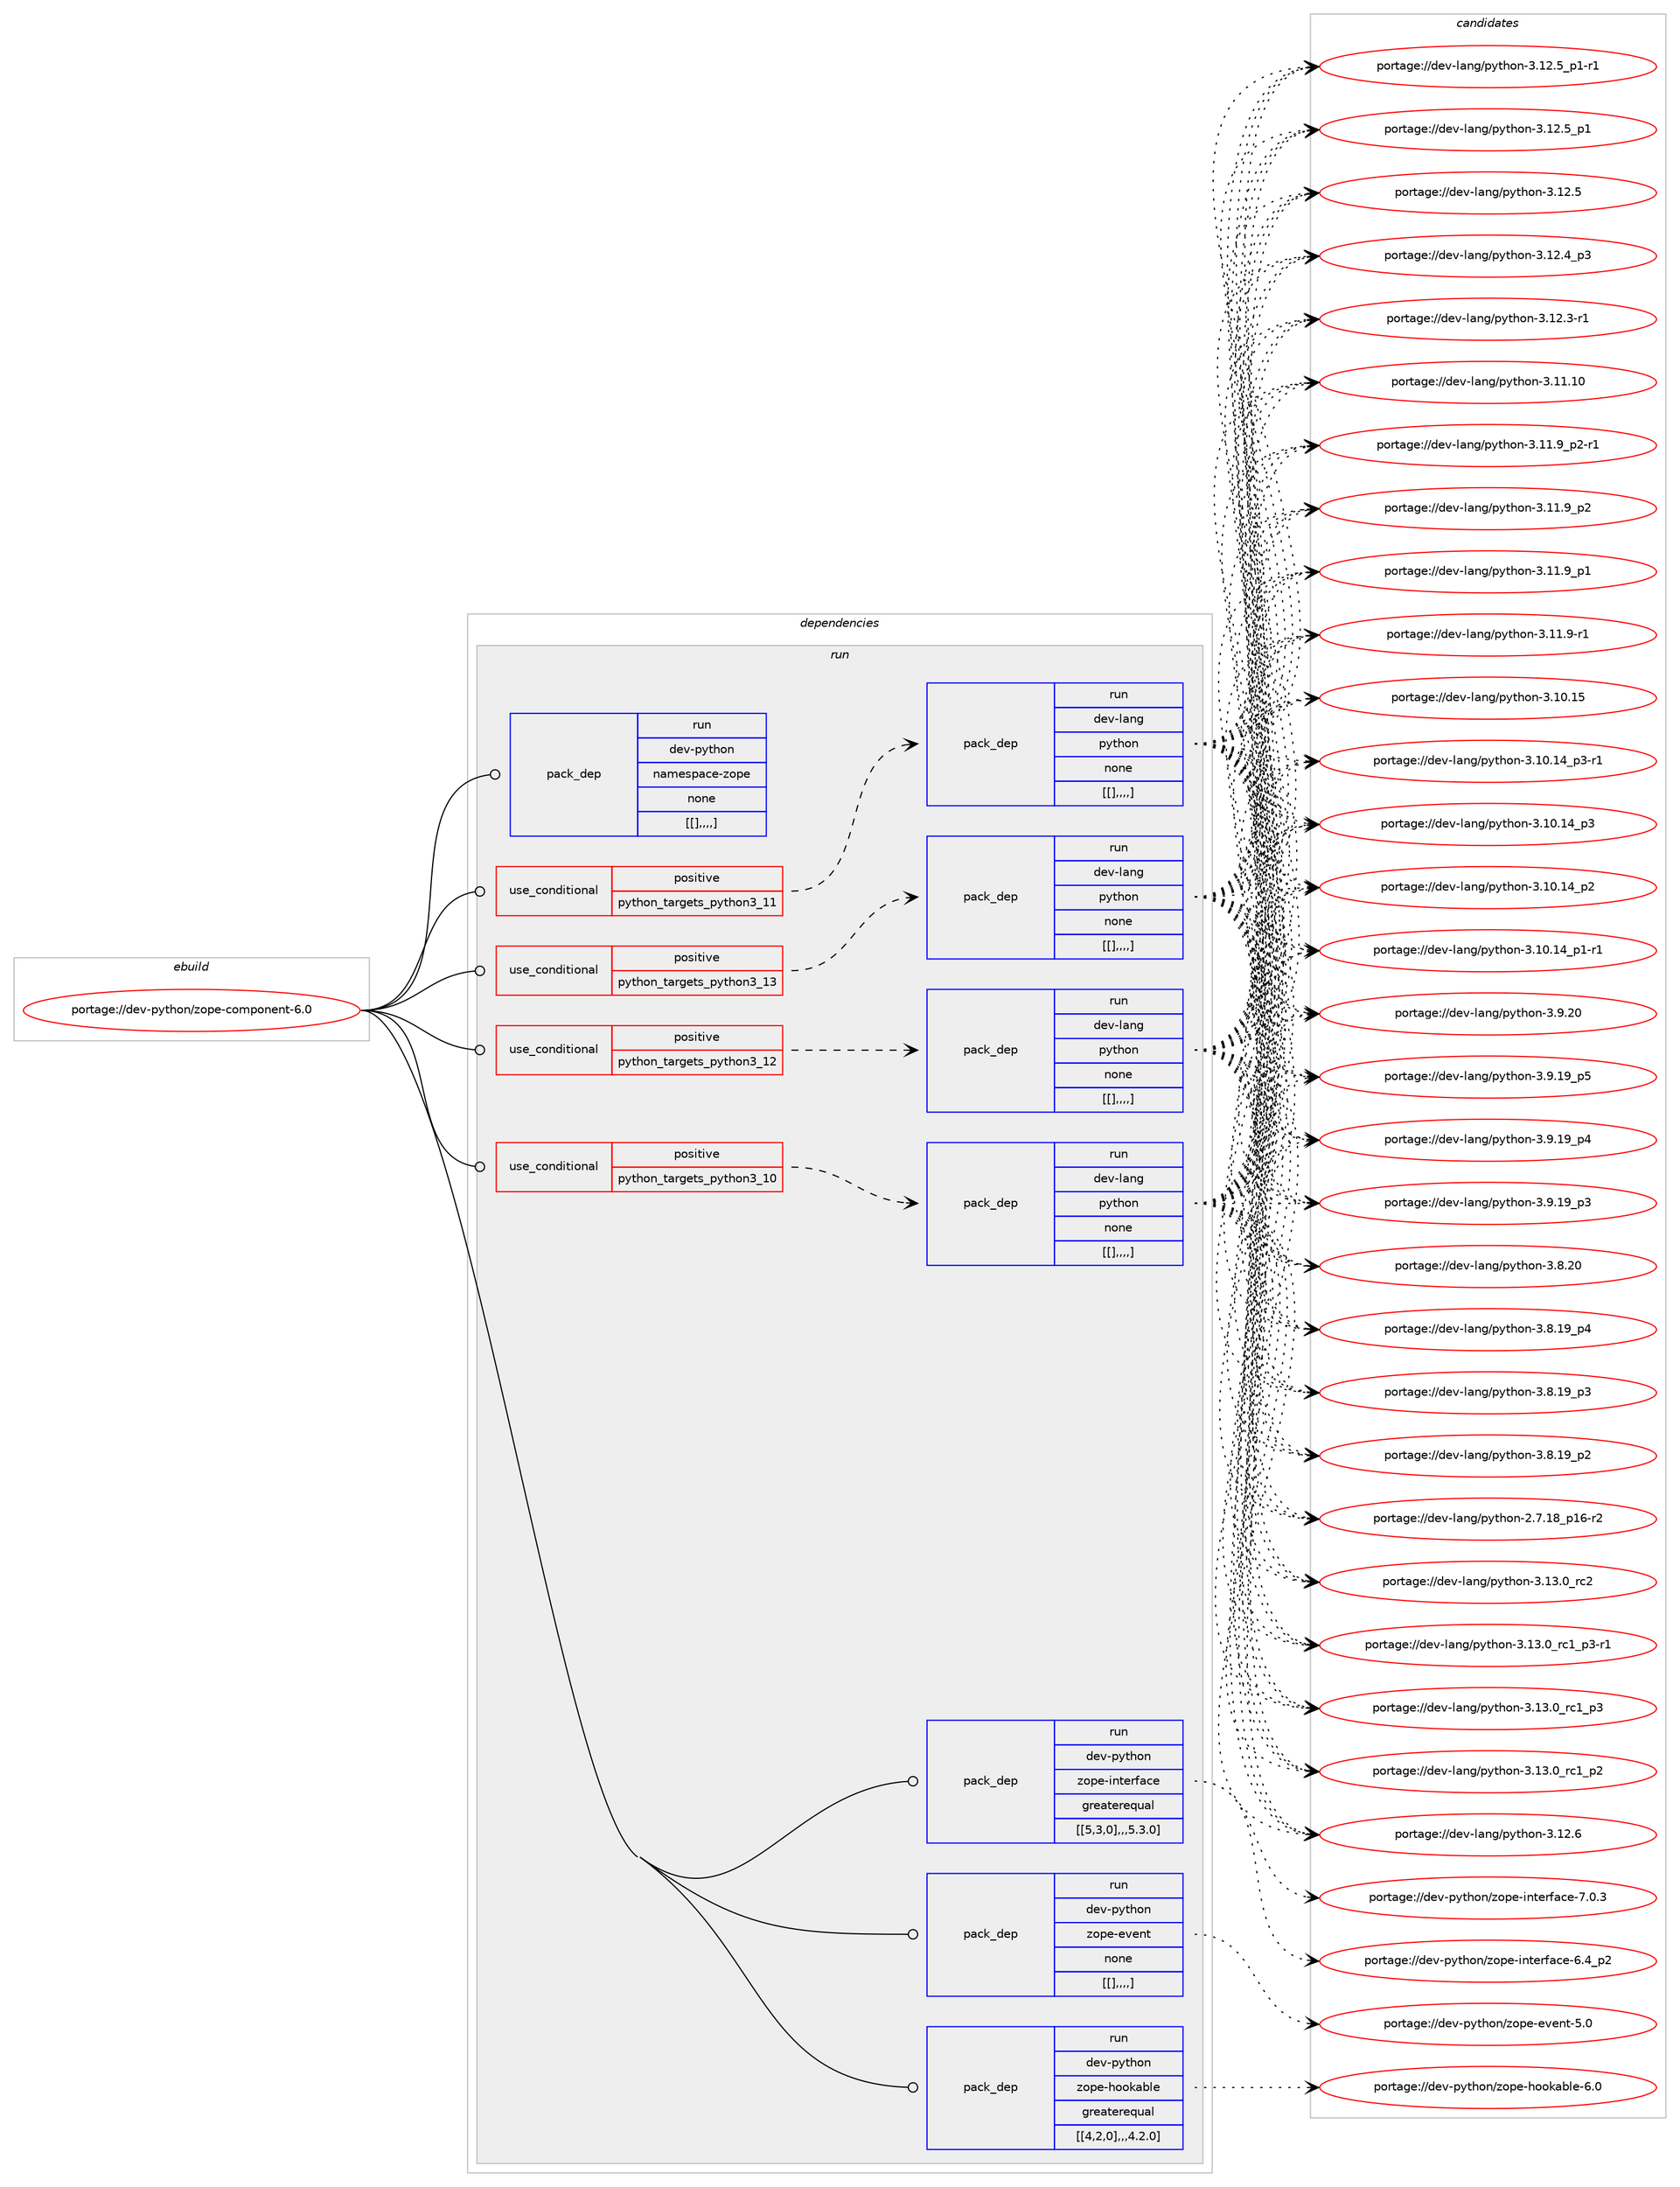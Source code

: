 digraph prolog {

# *************
# Graph options
# *************

newrank=true;
concentrate=true;
compound=true;
graph [rankdir=LR,fontname=Helvetica,fontsize=10,ranksep=1.5];#, ranksep=2.5, nodesep=0.2];
edge  [arrowhead=vee];
node  [fontname=Helvetica,fontsize=10];

# **********
# The ebuild
# **********

subgraph cluster_leftcol {
color=gray;
label=<<i>ebuild</i>>;
id [label="portage://dev-python/zope-component-6.0", color=red, width=4, href="../dev-python/zope-component-6.0.svg"];
}

# ****************
# The dependencies
# ****************

subgraph cluster_midcol {
color=gray;
label=<<i>dependencies</i>>;
subgraph cluster_compile {
fillcolor="#eeeeee";
style=filled;
label=<<i>compile</i>>;
}
subgraph cluster_compileandrun {
fillcolor="#eeeeee";
style=filled;
label=<<i>compile and run</i>>;
}
subgraph cluster_run {
fillcolor="#eeeeee";
style=filled;
label=<<i>run</i>>;
subgraph cond42605 {
dependency170487 [label=<<TABLE BORDER="0" CELLBORDER="1" CELLSPACING="0" CELLPADDING="4"><TR><TD ROWSPAN="3" CELLPADDING="10">use_conditional</TD></TR><TR><TD>positive</TD></TR><TR><TD>python_targets_python3_10</TD></TR></TABLE>>, shape=none, color=red];
subgraph pack126616 {
dependency170488 [label=<<TABLE BORDER="0" CELLBORDER="1" CELLSPACING="0" CELLPADDING="4" WIDTH="220"><TR><TD ROWSPAN="6" CELLPADDING="30">pack_dep</TD></TR><TR><TD WIDTH="110">run</TD></TR><TR><TD>dev-lang</TD></TR><TR><TD>python</TD></TR><TR><TD>none</TD></TR><TR><TD>[[],,,,]</TD></TR></TABLE>>, shape=none, color=blue];
}
dependency170487:e -> dependency170488:w [weight=20,style="dashed",arrowhead="vee"];
}
id:e -> dependency170487:w [weight=20,style="solid",arrowhead="odot"];
subgraph cond42606 {
dependency170489 [label=<<TABLE BORDER="0" CELLBORDER="1" CELLSPACING="0" CELLPADDING="4"><TR><TD ROWSPAN="3" CELLPADDING="10">use_conditional</TD></TR><TR><TD>positive</TD></TR><TR><TD>python_targets_python3_11</TD></TR></TABLE>>, shape=none, color=red];
subgraph pack126617 {
dependency170490 [label=<<TABLE BORDER="0" CELLBORDER="1" CELLSPACING="0" CELLPADDING="4" WIDTH="220"><TR><TD ROWSPAN="6" CELLPADDING="30">pack_dep</TD></TR><TR><TD WIDTH="110">run</TD></TR><TR><TD>dev-lang</TD></TR><TR><TD>python</TD></TR><TR><TD>none</TD></TR><TR><TD>[[],,,,]</TD></TR></TABLE>>, shape=none, color=blue];
}
dependency170489:e -> dependency170490:w [weight=20,style="dashed",arrowhead="vee"];
}
id:e -> dependency170489:w [weight=20,style="solid",arrowhead="odot"];
subgraph cond42607 {
dependency170491 [label=<<TABLE BORDER="0" CELLBORDER="1" CELLSPACING="0" CELLPADDING="4"><TR><TD ROWSPAN="3" CELLPADDING="10">use_conditional</TD></TR><TR><TD>positive</TD></TR><TR><TD>python_targets_python3_12</TD></TR></TABLE>>, shape=none, color=red];
subgraph pack126618 {
dependency170492 [label=<<TABLE BORDER="0" CELLBORDER="1" CELLSPACING="0" CELLPADDING="4" WIDTH="220"><TR><TD ROWSPAN="6" CELLPADDING="30">pack_dep</TD></TR><TR><TD WIDTH="110">run</TD></TR><TR><TD>dev-lang</TD></TR><TR><TD>python</TD></TR><TR><TD>none</TD></TR><TR><TD>[[],,,,]</TD></TR></TABLE>>, shape=none, color=blue];
}
dependency170491:e -> dependency170492:w [weight=20,style="dashed",arrowhead="vee"];
}
id:e -> dependency170491:w [weight=20,style="solid",arrowhead="odot"];
subgraph cond42608 {
dependency170493 [label=<<TABLE BORDER="0" CELLBORDER="1" CELLSPACING="0" CELLPADDING="4"><TR><TD ROWSPAN="3" CELLPADDING="10">use_conditional</TD></TR><TR><TD>positive</TD></TR><TR><TD>python_targets_python3_13</TD></TR></TABLE>>, shape=none, color=red];
subgraph pack126619 {
dependency170494 [label=<<TABLE BORDER="0" CELLBORDER="1" CELLSPACING="0" CELLPADDING="4" WIDTH="220"><TR><TD ROWSPAN="6" CELLPADDING="30">pack_dep</TD></TR><TR><TD WIDTH="110">run</TD></TR><TR><TD>dev-lang</TD></TR><TR><TD>python</TD></TR><TR><TD>none</TD></TR><TR><TD>[[],,,,]</TD></TR></TABLE>>, shape=none, color=blue];
}
dependency170493:e -> dependency170494:w [weight=20,style="dashed",arrowhead="vee"];
}
id:e -> dependency170493:w [weight=20,style="solid",arrowhead="odot"];
subgraph pack126620 {
dependency170495 [label=<<TABLE BORDER="0" CELLBORDER="1" CELLSPACING="0" CELLPADDING="4" WIDTH="220"><TR><TD ROWSPAN="6" CELLPADDING="30">pack_dep</TD></TR><TR><TD WIDTH="110">run</TD></TR><TR><TD>dev-python</TD></TR><TR><TD>zope-event</TD></TR><TR><TD>none</TD></TR><TR><TD>[[],,,,]</TD></TR></TABLE>>, shape=none, color=blue];
}
id:e -> dependency170495:w [weight=20,style="solid",arrowhead="odot"];
subgraph pack126621 {
dependency170496 [label=<<TABLE BORDER="0" CELLBORDER="1" CELLSPACING="0" CELLPADDING="4" WIDTH="220"><TR><TD ROWSPAN="6" CELLPADDING="30">pack_dep</TD></TR><TR><TD WIDTH="110">run</TD></TR><TR><TD>dev-python</TD></TR><TR><TD>zope-hookable</TD></TR><TR><TD>greaterequal</TD></TR><TR><TD>[[4,2,0],,,4.2.0]</TD></TR></TABLE>>, shape=none, color=blue];
}
id:e -> dependency170496:w [weight=20,style="solid",arrowhead="odot"];
subgraph pack126622 {
dependency170497 [label=<<TABLE BORDER="0" CELLBORDER="1" CELLSPACING="0" CELLPADDING="4" WIDTH="220"><TR><TD ROWSPAN="6" CELLPADDING="30">pack_dep</TD></TR><TR><TD WIDTH="110">run</TD></TR><TR><TD>dev-python</TD></TR><TR><TD>zope-interface</TD></TR><TR><TD>greaterequal</TD></TR><TR><TD>[[5,3,0],,,5.3.0]</TD></TR></TABLE>>, shape=none, color=blue];
}
id:e -> dependency170497:w [weight=20,style="solid",arrowhead="odot"];
subgraph pack126623 {
dependency170498 [label=<<TABLE BORDER="0" CELLBORDER="1" CELLSPACING="0" CELLPADDING="4" WIDTH="220"><TR><TD ROWSPAN="6" CELLPADDING="30">pack_dep</TD></TR><TR><TD WIDTH="110">run</TD></TR><TR><TD>dev-python</TD></TR><TR><TD>namespace-zope</TD></TR><TR><TD>none</TD></TR><TR><TD>[[],,,,]</TD></TR></TABLE>>, shape=none, color=blue];
}
id:e -> dependency170498:w [weight=20,style="solid",arrowhead="odot"];
}
}

# **************
# The candidates
# **************

subgraph cluster_choices {
rank=same;
color=gray;
label=<<i>candidates</i>>;

subgraph choice126616 {
color=black;
nodesep=1;
choice10010111845108971101034711212111610411111045514649514648951149950 [label="portage://dev-lang/python-3.13.0_rc2", color=red, width=4,href="../dev-lang/python-3.13.0_rc2.svg"];
choice1001011184510897110103471121211161041111104551464951464895114994995112514511449 [label="portage://dev-lang/python-3.13.0_rc1_p3-r1", color=red, width=4,href="../dev-lang/python-3.13.0_rc1_p3-r1.svg"];
choice100101118451089711010347112121116104111110455146495146489511499499511251 [label="portage://dev-lang/python-3.13.0_rc1_p3", color=red, width=4,href="../dev-lang/python-3.13.0_rc1_p3.svg"];
choice100101118451089711010347112121116104111110455146495146489511499499511250 [label="portage://dev-lang/python-3.13.0_rc1_p2", color=red, width=4,href="../dev-lang/python-3.13.0_rc1_p2.svg"];
choice10010111845108971101034711212111610411111045514649504654 [label="portage://dev-lang/python-3.12.6", color=red, width=4,href="../dev-lang/python-3.12.6.svg"];
choice1001011184510897110103471121211161041111104551464950465395112494511449 [label="portage://dev-lang/python-3.12.5_p1-r1", color=red, width=4,href="../dev-lang/python-3.12.5_p1-r1.svg"];
choice100101118451089711010347112121116104111110455146495046539511249 [label="portage://dev-lang/python-3.12.5_p1", color=red, width=4,href="../dev-lang/python-3.12.5_p1.svg"];
choice10010111845108971101034711212111610411111045514649504653 [label="portage://dev-lang/python-3.12.5", color=red, width=4,href="../dev-lang/python-3.12.5.svg"];
choice100101118451089711010347112121116104111110455146495046529511251 [label="portage://dev-lang/python-3.12.4_p3", color=red, width=4,href="../dev-lang/python-3.12.4_p3.svg"];
choice100101118451089711010347112121116104111110455146495046514511449 [label="portage://dev-lang/python-3.12.3-r1", color=red, width=4,href="../dev-lang/python-3.12.3-r1.svg"];
choice1001011184510897110103471121211161041111104551464949464948 [label="portage://dev-lang/python-3.11.10", color=red, width=4,href="../dev-lang/python-3.11.10.svg"];
choice1001011184510897110103471121211161041111104551464949465795112504511449 [label="portage://dev-lang/python-3.11.9_p2-r1", color=red, width=4,href="../dev-lang/python-3.11.9_p2-r1.svg"];
choice100101118451089711010347112121116104111110455146494946579511250 [label="portage://dev-lang/python-3.11.9_p2", color=red, width=4,href="../dev-lang/python-3.11.9_p2.svg"];
choice100101118451089711010347112121116104111110455146494946579511249 [label="portage://dev-lang/python-3.11.9_p1", color=red, width=4,href="../dev-lang/python-3.11.9_p1.svg"];
choice100101118451089711010347112121116104111110455146494946574511449 [label="portage://dev-lang/python-3.11.9-r1", color=red, width=4,href="../dev-lang/python-3.11.9-r1.svg"];
choice1001011184510897110103471121211161041111104551464948464953 [label="portage://dev-lang/python-3.10.15", color=red, width=4,href="../dev-lang/python-3.10.15.svg"];
choice100101118451089711010347112121116104111110455146494846495295112514511449 [label="portage://dev-lang/python-3.10.14_p3-r1", color=red, width=4,href="../dev-lang/python-3.10.14_p3-r1.svg"];
choice10010111845108971101034711212111610411111045514649484649529511251 [label="portage://dev-lang/python-3.10.14_p3", color=red, width=4,href="../dev-lang/python-3.10.14_p3.svg"];
choice10010111845108971101034711212111610411111045514649484649529511250 [label="portage://dev-lang/python-3.10.14_p2", color=red, width=4,href="../dev-lang/python-3.10.14_p2.svg"];
choice100101118451089711010347112121116104111110455146494846495295112494511449 [label="portage://dev-lang/python-3.10.14_p1-r1", color=red, width=4,href="../dev-lang/python-3.10.14_p1-r1.svg"];
choice10010111845108971101034711212111610411111045514657465048 [label="portage://dev-lang/python-3.9.20", color=red, width=4,href="../dev-lang/python-3.9.20.svg"];
choice100101118451089711010347112121116104111110455146574649579511253 [label="portage://dev-lang/python-3.9.19_p5", color=red, width=4,href="../dev-lang/python-3.9.19_p5.svg"];
choice100101118451089711010347112121116104111110455146574649579511252 [label="portage://dev-lang/python-3.9.19_p4", color=red, width=4,href="../dev-lang/python-3.9.19_p4.svg"];
choice100101118451089711010347112121116104111110455146574649579511251 [label="portage://dev-lang/python-3.9.19_p3", color=red, width=4,href="../dev-lang/python-3.9.19_p3.svg"];
choice10010111845108971101034711212111610411111045514656465048 [label="portage://dev-lang/python-3.8.20", color=red, width=4,href="../dev-lang/python-3.8.20.svg"];
choice100101118451089711010347112121116104111110455146564649579511252 [label="portage://dev-lang/python-3.8.19_p4", color=red, width=4,href="../dev-lang/python-3.8.19_p4.svg"];
choice100101118451089711010347112121116104111110455146564649579511251 [label="portage://dev-lang/python-3.8.19_p3", color=red, width=4,href="../dev-lang/python-3.8.19_p3.svg"];
choice100101118451089711010347112121116104111110455146564649579511250 [label="portage://dev-lang/python-3.8.19_p2", color=red, width=4,href="../dev-lang/python-3.8.19_p2.svg"];
choice100101118451089711010347112121116104111110455046554649569511249544511450 [label="portage://dev-lang/python-2.7.18_p16-r2", color=red, width=4,href="../dev-lang/python-2.7.18_p16-r2.svg"];
dependency170488:e -> choice10010111845108971101034711212111610411111045514649514648951149950:w [style=dotted,weight="100"];
dependency170488:e -> choice1001011184510897110103471121211161041111104551464951464895114994995112514511449:w [style=dotted,weight="100"];
dependency170488:e -> choice100101118451089711010347112121116104111110455146495146489511499499511251:w [style=dotted,weight="100"];
dependency170488:e -> choice100101118451089711010347112121116104111110455146495146489511499499511250:w [style=dotted,weight="100"];
dependency170488:e -> choice10010111845108971101034711212111610411111045514649504654:w [style=dotted,weight="100"];
dependency170488:e -> choice1001011184510897110103471121211161041111104551464950465395112494511449:w [style=dotted,weight="100"];
dependency170488:e -> choice100101118451089711010347112121116104111110455146495046539511249:w [style=dotted,weight="100"];
dependency170488:e -> choice10010111845108971101034711212111610411111045514649504653:w [style=dotted,weight="100"];
dependency170488:e -> choice100101118451089711010347112121116104111110455146495046529511251:w [style=dotted,weight="100"];
dependency170488:e -> choice100101118451089711010347112121116104111110455146495046514511449:w [style=dotted,weight="100"];
dependency170488:e -> choice1001011184510897110103471121211161041111104551464949464948:w [style=dotted,weight="100"];
dependency170488:e -> choice1001011184510897110103471121211161041111104551464949465795112504511449:w [style=dotted,weight="100"];
dependency170488:e -> choice100101118451089711010347112121116104111110455146494946579511250:w [style=dotted,weight="100"];
dependency170488:e -> choice100101118451089711010347112121116104111110455146494946579511249:w [style=dotted,weight="100"];
dependency170488:e -> choice100101118451089711010347112121116104111110455146494946574511449:w [style=dotted,weight="100"];
dependency170488:e -> choice1001011184510897110103471121211161041111104551464948464953:w [style=dotted,weight="100"];
dependency170488:e -> choice100101118451089711010347112121116104111110455146494846495295112514511449:w [style=dotted,weight="100"];
dependency170488:e -> choice10010111845108971101034711212111610411111045514649484649529511251:w [style=dotted,weight="100"];
dependency170488:e -> choice10010111845108971101034711212111610411111045514649484649529511250:w [style=dotted,weight="100"];
dependency170488:e -> choice100101118451089711010347112121116104111110455146494846495295112494511449:w [style=dotted,weight="100"];
dependency170488:e -> choice10010111845108971101034711212111610411111045514657465048:w [style=dotted,weight="100"];
dependency170488:e -> choice100101118451089711010347112121116104111110455146574649579511253:w [style=dotted,weight="100"];
dependency170488:e -> choice100101118451089711010347112121116104111110455146574649579511252:w [style=dotted,weight="100"];
dependency170488:e -> choice100101118451089711010347112121116104111110455146574649579511251:w [style=dotted,weight="100"];
dependency170488:e -> choice10010111845108971101034711212111610411111045514656465048:w [style=dotted,weight="100"];
dependency170488:e -> choice100101118451089711010347112121116104111110455146564649579511252:w [style=dotted,weight="100"];
dependency170488:e -> choice100101118451089711010347112121116104111110455146564649579511251:w [style=dotted,weight="100"];
dependency170488:e -> choice100101118451089711010347112121116104111110455146564649579511250:w [style=dotted,weight="100"];
dependency170488:e -> choice100101118451089711010347112121116104111110455046554649569511249544511450:w [style=dotted,weight="100"];
}
subgraph choice126617 {
color=black;
nodesep=1;
choice10010111845108971101034711212111610411111045514649514648951149950 [label="portage://dev-lang/python-3.13.0_rc2", color=red, width=4,href="../dev-lang/python-3.13.0_rc2.svg"];
choice1001011184510897110103471121211161041111104551464951464895114994995112514511449 [label="portage://dev-lang/python-3.13.0_rc1_p3-r1", color=red, width=4,href="../dev-lang/python-3.13.0_rc1_p3-r1.svg"];
choice100101118451089711010347112121116104111110455146495146489511499499511251 [label="portage://dev-lang/python-3.13.0_rc1_p3", color=red, width=4,href="../dev-lang/python-3.13.0_rc1_p3.svg"];
choice100101118451089711010347112121116104111110455146495146489511499499511250 [label="portage://dev-lang/python-3.13.0_rc1_p2", color=red, width=4,href="../dev-lang/python-3.13.0_rc1_p2.svg"];
choice10010111845108971101034711212111610411111045514649504654 [label="portage://dev-lang/python-3.12.6", color=red, width=4,href="../dev-lang/python-3.12.6.svg"];
choice1001011184510897110103471121211161041111104551464950465395112494511449 [label="portage://dev-lang/python-3.12.5_p1-r1", color=red, width=4,href="../dev-lang/python-3.12.5_p1-r1.svg"];
choice100101118451089711010347112121116104111110455146495046539511249 [label="portage://dev-lang/python-3.12.5_p1", color=red, width=4,href="../dev-lang/python-3.12.5_p1.svg"];
choice10010111845108971101034711212111610411111045514649504653 [label="portage://dev-lang/python-3.12.5", color=red, width=4,href="../dev-lang/python-3.12.5.svg"];
choice100101118451089711010347112121116104111110455146495046529511251 [label="portage://dev-lang/python-3.12.4_p3", color=red, width=4,href="../dev-lang/python-3.12.4_p3.svg"];
choice100101118451089711010347112121116104111110455146495046514511449 [label="portage://dev-lang/python-3.12.3-r1", color=red, width=4,href="../dev-lang/python-3.12.3-r1.svg"];
choice1001011184510897110103471121211161041111104551464949464948 [label="portage://dev-lang/python-3.11.10", color=red, width=4,href="../dev-lang/python-3.11.10.svg"];
choice1001011184510897110103471121211161041111104551464949465795112504511449 [label="portage://dev-lang/python-3.11.9_p2-r1", color=red, width=4,href="../dev-lang/python-3.11.9_p2-r1.svg"];
choice100101118451089711010347112121116104111110455146494946579511250 [label="portage://dev-lang/python-3.11.9_p2", color=red, width=4,href="../dev-lang/python-3.11.9_p2.svg"];
choice100101118451089711010347112121116104111110455146494946579511249 [label="portage://dev-lang/python-3.11.9_p1", color=red, width=4,href="../dev-lang/python-3.11.9_p1.svg"];
choice100101118451089711010347112121116104111110455146494946574511449 [label="portage://dev-lang/python-3.11.9-r1", color=red, width=4,href="../dev-lang/python-3.11.9-r1.svg"];
choice1001011184510897110103471121211161041111104551464948464953 [label="portage://dev-lang/python-3.10.15", color=red, width=4,href="../dev-lang/python-3.10.15.svg"];
choice100101118451089711010347112121116104111110455146494846495295112514511449 [label="portage://dev-lang/python-3.10.14_p3-r1", color=red, width=4,href="../dev-lang/python-3.10.14_p3-r1.svg"];
choice10010111845108971101034711212111610411111045514649484649529511251 [label="portage://dev-lang/python-3.10.14_p3", color=red, width=4,href="../dev-lang/python-3.10.14_p3.svg"];
choice10010111845108971101034711212111610411111045514649484649529511250 [label="portage://dev-lang/python-3.10.14_p2", color=red, width=4,href="../dev-lang/python-3.10.14_p2.svg"];
choice100101118451089711010347112121116104111110455146494846495295112494511449 [label="portage://dev-lang/python-3.10.14_p1-r1", color=red, width=4,href="../dev-lang/python-3.10.14_p1-r1.svg"];
choice10010111845108971101034711212111610411111045514657465048 [label="portage://dev-lang/python-3.9.20", color=red, width=4,href="../dev-lang/python-3.9.20.svg"];
choice100101118451089711010347112121116104111110455146574649579511253 [label="portage://dev-lang/python-3.9.19_p5", color=red, width=4,href="../dev-lang/python-3.9.19_p5.svg"];
choice100101118451089711010347112121116104111110455146574649579511252 [label="portage://dev-lang/python-3.9.19_p4", color=red, width=4,href="../dev-lang/python-3.9.19_p4.svg"];
choice100101118451089711010347112121116104111110455146574649579511251 [label="portage://dev-lang/python-3.9.19_p3", color=red, width=4,href="../dev-lang/python-3.9.19_p3.svg"];
choice10010111845108971101034711212111610411111045514656465048 [label="portage://dev-lang/python-3.8.20", color=red, width=4,href="../dev-lang/python-3.8.20.svg"];
choice100101118451089711010347112121116104111110455146564649579511252 [label="portage://dev-lang/python-3.8.19_p4", color=red, width=4,href="../dev-lang/python-3.8.19_p4.svg"];
choice100101118451089711010347112121116104111110455146564649579511251 [label="portage://dev-lang/python-3.8.19_p3", color=red, width=4,href="../dev-lang/python-3.8.19_p3.svg"];
choice100101118451089711010347112121116104111110455146564649579511250 [label="portage://dev-lang/python-3.8.19_p2", color=red, width=4,href="../dev-lang/python-3.8.19_p2.svg"];
choice100101118451089711010347112121116104111110455046554649569511249544511450 [label="portage://dev-lang/python-2.7.18_p16-r2", color=red, width=4,href="../dev-lang/python-2.7.18_p16-r2.svg"];
dependency170490:e -> choice10010111845108971101034711212111610411111045514649514648951149950:w [style=dotted,weight="100"];
dependency170490:e -> choice1001011184510897110103471121211161041111104551464951464895114994995112514511449:w [style=dotted,weight="100"];
dependency170490:e -> choice100101118451089711010347112121116104111110455146495146489511499499511251:w [style=dotted,weight="100"];
dependency170490:e -> choice100101118451089711010347112121116104111110455146495146489511499499511250:w [style=dotted,weight="100"];
dependency170490:e -> choice10010111845108971101034711212111610411111045514649504654:w [style=dotted,weight="100"];
dependency170490:e -> choice1001011184510897110103471121211161041111104551464950465395112494511449:w [style=dotted,weight="100"];
dependency170490:e -> choice100101118451089711010347112121116104111110455146495046539511249:w [style=dotted,weight="100"];
dependency170490:e -> choice10010111845108971101034711212111610411111045514649504653:w [style=dotted,weight="100"];
dependency170490:e -> choice100101118451089711010347112121116104111110455146495046529511251:w [style=dotted,weight="100"];
dependency170490:e -> choice100101118451089711010347112121116104111110455146495046514511449:w [style=dotted,weight="100"];
dependency170490:e -> choice1001011184510897110103471121211161041111104551464949464948:w [style=dotted,weight="100"];
dependency170490:e -> choice1001011184510897110103471121211161041111104551464949465795112504511449:w [style=dotted,weight="100"];
dependency170490:e -> choice100101118451089711010347112121116104111110455146494946579511250:w [style=dotted,weight="100"];
dependency170490:e -> choice100101118451089711010347112121116104111110455146494946579511249:w [style=dotted,weight="100"];
dependency170490:e -> choice100101118451089711010347112121116104111110455146494946574511449:w [style=dotted,weight="100"];
dependency170490:e -> choice1001011184510897110103471121211161041111104551464948464953:w [style=dotted,weight="100"];
dependency170490:e -> choice100101118451089711010347112121116104111110455146494846495295112514511449:w [style=dotted,weight="100"];
dependency170490:e -> choice10010111845108971101034711212111610411111045514649484649529511251:w [style=dotted,weight="100"];
dependency170490:e -> choice10010111845108971101034711212111610411111045514649484649529511250:w [style=dotted,weight="100"];
dependency170490:e -> choice100101118451089711010347112121116104111110455146494846495295112494511449:w [style=dotted,weight="100"];
dependency170490:e -> choice10010111845108971101034711212111610411111045514657465048:w [style=dotted,weight="100"];
dependency170490:e -> choice100101118451089711010347112121116104111110455146574649579511253:w [style=dotted,weight="100"];
dependency170490:e -> choice100101118451089711010347112121116104111110455146574649579511252:w [style=dotted,weight="100"];
dependency170490:e -> choice100101118451089711010347112121116104111110455146574649579511251:w [style=dotted,weight="100"];
dependency170490:e -> choice10010111845108971101034711212111610411111045514656465048:w [style=dotted,weight="100"];
dependency170490:e -> choice100101118451089711010347112121116104111110455146564649579511252:w [style=dotted,weight="100"];
dependency170490:e -> choice100101118451089711010347112121116104111110455146564649579511251:w [style=dotted,weight="100"];
dependency170490:e -> choice100101118451089711010347112121116104111110455146564649579511250:w [style=dotted,weight="100"];
dependency170490:e -> choice100101118451089711010347112121116104111110455046554649569511249544511450:w [style=dotted,weight="100"];
}
subgraph choice126618 {
color=black;
nodesep=1;
choice10010111845108971101034711212111610411111045514649514648951149950 [label="portage://dev-lang/python-3.13.0_rc2", color=red, width=4,href="../dev-lang/python-3.13.0_rc2.svg"];
choice1001011184510897110103471121211161041111104551464951464895114994995112514511449 [label="portage://dev-lang/python-3.13.0_rc1_p3-r1", color=red, width=4,href="../dev-lang/python-3.13.0_rc1_p3-r1.svg"];
choice100101118451089711010347112121116104111110455146495146489511499499511251 [label="portage://dev-lang/python-3.13.0_rc1_p3", color=red, width=4,href="../dev-lang/python-3.13.0_rc1_p3.svg"];
choice100101118451089711010347112121116104111110455146495146489511499499511250 [label="portage://dev-lang/python-3.13.0_rc1_p2", color=red, width=4,href="../dev-lang/python-3.13.0_rc1_p2.svg"];
choice10010111845108971101034711212111610411111045514649504654 [label="portage://dev-lang/python-3.12.6", color=red, width=4,href="../dev-lang/python-3.12.6.svg"];
choice1001011184510897110103471121211161041111104551464950465395112494511449 [label="portage://dev-lang/python-3.12.5_p1-r1", color=red, width=4,href="../dev-lang/python-3.12.5_p1-r1.svg"];
choice100101118451089711010347112121116104111110455146495046539511249 [label="portage://dev-lang/python-3.12.5_p1", color=red, width=4,href="../dev-lang/python-3.12.5_p1.svg"];
choice10010111845108971101034711212111610411111045514649504653 [label="portage://dev-lang/python-3.12.5", color=red, width=4,href="../dev-lang/python-3.12.5.svg"];
choice100101118451089711010347112121116104111110455146495046529511251 [label="portage://dev-lang/python-3.12.4_p3", color=red, width=4,href="../dev-lang/python-3.12.4_p3.svg"];
choice100101118451089711010347112121116104111110455146495046514511449 [label="portage://dev-lang/python-3.12.3-r1", color=red, width=4,href="../dev-lang/python-3.12.3-r1.svg"];
choice1001011184510897110103471121211161041111104551464949464948 [label="portage://dev-lang/python-3.11.10", color=red, width=4,href="../dev-lang/python-3.11.10.svg"];
choice1001011184510897110103471121211161041111104551464949465795112504511449 [label="portage://dev-lang/python-3.11.9_p2-r1", color=red, width=4,href="../dev-lang/python-3.11.9_p2-r1.svg"];
choice100101118451089711010347112121116104111110455146494946579511250 [label="portage://dev-lang/python-3.11.9_p2", color=red, width=4,href="../dev-lang/python-3.11.9_p2.svg"];
choice100101118451089711010347112121116104111110455146494946579511249 [label="portage://dev-lang/python-3.11.9_p1", color=red, width=4,href="../dev-lang/python-3.11.9_p1.svg"];
choice100101118451089711010347112121116104111110455146494946574511449 [label="portage://dev-lang/python-3.11.9-r1", color=red, width=4,href="../dev-lang/python-3.11.9-r1.svg"];
choice1001011184510897110103471121211161041111104551464948464953 [label="portage://dev-lang/python-3.10.15", color=red, width=4,href="../dev-lang/python-3.10.15.svg"];
choice100101118451089711010347112121116104111110455146494846495295112514511449 [label="portage://dev-lang/python-3.10.14_p3-r1", color=red, width=4,href="../dev-lang/python-3.10.14_p3-r1.svg"];
choice10010111845108971101034711212111610411111045514649484649529511251 [label="portage://dev-lang/python-3.10.14_p3", color=red, width=4,href="../dev-lang/python-3.10.14_p3.svg"];
choice10010111845108971101034711212111610411111045514649484649529511250 [label="portage://dev-lang/python-3.10.14_p2", color=red, width=4,href="../dev-lang/python-3.10.14_p2.svg"];
choice100101118451089711010347112121116104111110455146494846495295112494511449 [label="portage://dev-lang/python-3.10.14_p1-r1", color=red, width=4,href="../dev-lang/python-3.10.14_p1-r1.svg"];
choice10010111845108971101034711212111610411111045514657465048 [label="portage://dev-lang/python-3.9.20", color=red, width=4,href="../dev-lang/python-3.9.20.svg"];
choice100101118451089711010347112121116104111110455146574649579511253 [label="portage://dev-lang/python-3.9.19_p5", color=red, width=4,href="../dev-lang/python-3.9.19_p5.svg"];
choice100101118451089711010347112121116104111110455146574649579511252 [label="portage://dev-lang/python-3.9.19_p4", color=red, width=4,href="../dev-lang/python-3.9.19_p4.svg"];
choice100101118451089711010347112121116104111110455146574649579511251 [label="portage://dev-lang/python-3.9.19_p3", color=red, width=4,href="../dev-lang/python-3.9.19_p3.svg"];
choice10010111845108971101034711212111610411111045514656465048 [label="portage://dev-lang/python-3.8.20", color=red, width=4,href="../dev-lang/python-3.8.20.svg"];
choice100101118451089711010347112121116104111110455146564649579511252 [label="portage://dev-lang/python-3.8.19_p4", color=red, width=4,href="../dev-lang/python-3.8.19_p4.svg"];
choice100101118451089711010347112121116104111110455146564649579511251 [label="portage://dev-lang/python-3.8.19_p3", color=red, width=4,href="../dev-lang/python-3.8.19_p3.svg"];
choice100101118451089711010347112121116104111110455146564649579511250 [label="portage://dev-lang/python-3.8.19_p2", color=red, width=4,href="../dev-lang/python-3.8.19_p2.svg"];
choice100101118451089711010347112121116104111110455046554649569511249544511450 [label="portage://dev-lang/python-2.7.18_p16-r2", color=red, width=4,href="../dev-lang/python-2.7.18_p16-r2.svg"];
dependency170492:e -> choice10010111845108971101034711212111610411111045514649514648951149950:w [style=dotted,weight="100"];
dependency170492:e -> choice1001011184510897110103471121211161041111104551464951464895114994995112514511449:w [style=dotted,weight="100"];
dependency170492:e -> choice100101118451089711010347112121116104111110455146495146489511499499511251:w [style=dotted,weight="100"];
dependency170492:e -> choice100101118451089711010347112121116104111110455146495146489511499499511250:w [style=dotted,weight="100"];
dependency170492:e -> choice10010111845108971101034711212111610411111045514649504654:w [style=dotted,weight="100"];
dependency170492:e -> choice1001011184510897110103471121211161041111104551464950465395112494511449:w [style=dotted,weight="100"];
dependency170492:e -> choice100101118451089711010347112121116104111110455146495046539511249:w [style=dotted,weight="100"];
dependency170492:e -> choice10010111845108971101034711212111610411111045514649504653:w [style=dotted,weight="100"];
dependency170492:e -> choice100101118451089711010347112121116104111110455146495046529511251:w [style=dotted,weight="100"];
dependency170492:e -> choice100101118451089711010347112121116104111110455146495046514511449:w [style=dotted,weight="100"];
dependency170492:e -> choice1001011184510897110103471121211161041111104551464949464948:w [style=dotted,weight="100"];
dependency170492:e -> choice1001011184510897110103471121211161041111104551464949465795112504511449:w [style=dotted,weight="100"];
dependency170492:e -> choice100101118451089711010347112121116104111110455146494946579511250:w [style=dotted,weight="100"];
dependency170492:e -> choice100101118451089711010347112121116104111110455146494946579511249:w [style=dotted,weight="100"];
dependency170492:e -> choice100101118451089711010347112121116104111110455146494946574511449:w [style=dotted,weight="100"];
dependency170492:e -> choice1001011184510897110103471121211161041111104551464948464953:w [style=dotted,weight="100"];
dependency170492:e -> choice100101118451089711010347112121116104111110455146494846495295112514511449:w [style=dotted,weight="100"];
dependency170492:e -> choice10010111845108971101034711212111610411111045514649484649529511251:w [style=dotted,weight="100"];
dependency170492:e -> choice10010111845108971101034711212111610411111045514649484649529511250:w [style=dotted,weight="100"];
dependency170492:e -> choice100101118451089711010347112121116104111110455146494846495295112494511449:w [style=dotted,weight="100"];
dependency170492:e -> choice10010111845108971101034711212111610411111045514657465048:w [style=dotted,weight="100"];
dependency170492:e -> choice100101118451089711010347112121116104111110455146574649579511253:w [style=dotted,weight="100"];
dependency170492:e -> choice100101118451089711010347112121116104111110455146574649579511252:w [style=dotted,weight="100"];
dependency170492:e -> choice100101118451089711010347112121116104111110455146574649579511251:w [style=dotted,weight="100"];
dependency170492:e -> choice10010111845108971101034711212111610411111045514656465048:w [style=dotted,weight="100"];
dependency170492:e -> choice100101118451089711010347112121116104111110455146564649579511252:w [style=dotted,weight="100"];
dependency170492:e -> choice100101118451089711010347112121116104111110455146564649579511251:w [style=dotted,weight="100"];
dependency170492:e -> choice100101118451089711010347112121116104111110455146564649579511250:w [style=dotted,weight="100"];
dependency170492:e -> choice100101118451089711010347112121116104111110455046554649569511249544511450:w [style=dotted,weight="100"];
}
subgraph choice126619 {
color=black;
nodesep=1;
choice10010111845108971101034711212111610411111045514649514648951149950 [label="portage://dev-lang/python-3.13.0_rc2", color=red, width=4,href="../dev-lang/python-3.13.0_rc2.svg"];
choice1001011184510897110103471121211161041111104551464951464895114994995112514511449 [label="portage://dev-lang/python-3.13.0_rc1_p3-r1", color=red, width=4,href="../dev-lang/python-3.13.0_rc1_p3-r1.svg"];
choice100101118451089711010347112121116104111110455146495146489511499499511251 [label="portage://dev-lang/python-3.13.0_rc1_p3", color=red, width=4,href="../dev-lang/python-3.13.0_rc1_p3.svg"];
choice100101118451089711010347112121116104111110455146495146489511499499511250 [label="portage://dev-lang/python-3.13.0_rc1_p2", color=red, width=4,href="../dev-lang/python-3.13.0_rc1_p2.svg"];
choice10010111845108971101034711212111610411111045514649504654 [label="portage://dev-lang/python-3.12.6", color=red, width=4,href="../dev-lang/python-3.12.6.svg"];
choice1001011184510897110103471121211161041111104551464950465395112494511449 [label="portage://dev-lang/python-3.12.5_p1-r1", color=red, width=4,href="../dev-lang/python-3.12.5_p1-r1.svg"];
choice100101118451089711010347112121116104111110455146495046539511249 [label="portage://dev-lang/python-3.12.5_p1", color=red, width=4,href="../dev-lang/python-3.12.5_p1.svg"];
choice10010111845108971101034711212111610411111045514649504653 [label="portage://dev-lang/python-3.12.5", color=red, width=4,href="../dev-lang/python-3.12.5.svg"];
choice100101118451089711010347112121116104111110455146495046529511251 [label="portage://dev-lang/python-3.12.4_p3", color=red, width=4,href="../dev-lang/python-3.12.4_p3.svg"];
choice100101118451089711010347112121116104111110455146495046514511449 [label="portage://dev-lang/python-3.12.3-r1", color=red, width=4,href="../dev-lang/python-3.12.3-r1.svg"];
choice1001011184510897110103471121211161041111104551464949464948 [label="portage://dev-lang/python-3.11.10", color=red, width=4,href="../dev-lang/python-3.11.10.svg"];
choice1001011184510897110103471121211161041111104551464949465795112504511449 [label="portage://dev-lang/python-3.11.9_p2-r1", color=red, width=4,href="../dev-lang/python-3.11.9_p2-r1.svg"];
choice100101118451089711010347112121116104111110455146494946579511250 [label="portage://dev-lang/python-3.11.9_p2", color=red, width=4,href="../dev-lang/python-3.11.9_p2.svg"];
choice100101118451089711010347112121116104111110455146494946579511249 [label="portage://dev-lang/python-3.11.9_p1", color=red, width=4,href="../dev-lang/python-3.11.9_p1.svg"];
choice100101118451089711010347112121116104111110455146494946574511449 [label="portage://dev-lang/python-3.11.9-r1", color=red, width=4,href="../dev-lang/python-3.11.9-r1.svg"];
choice1001011184510897110103471121211161041111104551464948464953 [label="portage://dev-lang/python-3.10.15", color=red, width=4,href="../dev-lang/python-3.10.15.svg"];
choice100101118451089711010347112121116104111110455146494846495295112514511449 [label="portage://dev-lang/python-3.10.14_p3-r1", color=red, width=4,href="../dev-lang/python-3.10.14_p3-r1.svg"];
choice10010111845108971101034711212111610411111045514649484649529511251 [label="portage://dev-lang/python-3.10.14_p3", color=red, width=4,href="../dev-lang/python-3.10.14_p3.svg"];
choice10010111845108971101034711212111610411111045514649484649529511250 [label="portage://dev-lang/python-3.10.14_p2", color=red, width=4,href="../dev-lang/python-3.10.14_p2.svg"];
choice100101118451089711010347112121116104111110455146494846495295112494511449 [label="portage://dev-lang/python-3.10.14_p1-r1", color=red, width=4,href="../dev-lang/python-3.10.14_p1-r1.svg"];
choice10010111845108971101034711212111610411111045514657465048 [label="portage://dev-lang/python-3.9.20", color=red, width=4,href="../dev-lang/python-3.9.20.svg"];
choice100101118451089711010347112121116104111110455146574649579511253 [label="portage://dev-lang/python-3.9.19_p5", color=red, width=4,href="../dev-lang/python-3.9.19_p5.svg"];
choice100101118451089711010347112121116104111110455146574649579511252 [label="portage://dev-lang/python-3.9.19_p4", color=red, width=4,href="../dev-lang/python-3.9.19_p4.svg"];
choice100101118451089711010347112121116104111110455146574649579511251 [label="portage://dev-lang/python-3.9.19_p3", color=red, width=4,href="../dev-lang/python-3.9.19_p3.svg"];
choice10010111845108971101034711212111610411111045514656465048 [label="portage://dev-lang/python-3.8.20", color=red, width=4,href="../dev-lang/python-3.8.20.svg"];
choice100101118451089711010347112121116104111110455146564649579511252 [label="portage://dev-lang/python-3.8.19_p4", color=red, width=4,href="../dev-lang/python-3.8.19_p4.svg"];
choice100101118451089711010347112121116104111110455146564649579511251 [label="portage://dev-lang/python-3.8.19_p3", color=red, width=4,href="../dev-lang/python-3.8.19_p3.svg"];
choice100101118451089711010347112121116104111110455146564649579511250 [label="portage://dev-lang/python-3.8.19_p2", color=red, width=4,href="../dev-lang/python-3.8.19_p2.svg"];
choice100101118451089711010347112121116104111110455046554649569511249544511450 [label="portage://dev-lang/python-2.7.18_p16-r2", color=red, width=4,href="../dev-lang/python-2.7.18_p16-r2.svg"];
dependency170494:e -> choice10010111845108971101034711212111610411111045514649514648951149950:w [style=dotted,weight="100"];
dependency170494:e -> choice1001011184510897110103471121211161041111104551464951464895114994995112514511449:w [style=dotted,weight="100"];
dependency170494:e -> choice100101118451089711010347112121116104111110455146495146489511499499511251:w [style=dotted,weight="100"];
dependency170494:e -> choice100101118451089711010347112121116104111110455146495146489511499499511250:w [style=dotted,weight="100"];
dependency170494:e -> choice10010111845108971101034711212111610411111045514649504654:w [style=dotted,weight="100"];
dependency170494:e -> choice1001011184510897110103471121211161041111104551464950465395112494511449:w [style=dotted,weight="100"];
dependency170494:e -> choice100101118451089711010347112121116104111110455146495046539511249:w [style=dotted,weight="100"];
dependency170494:e -> choice10010111845108971101034711212111610411111045514649504653:w [style=dotted,weight="100"];
dependency170494:e -> choice100101118451089711010347112121116104111110455146495046529511251:w [style=dotted,weight="100"];
dependency170494:e -> choice100101118451089711010347112121116104111110455146495046514511449:w [style=dotted,weight="100"];
dependency170494:e -> choice1001011184510897110103471121211161041111104551464949464948:w [style=dotted,weight="100"];
dependency170494:e -> choice1001011184510897110103471121211161041111104551464949465795112504511449:w [style=dotted,weight="100"];
dependency170494:e -> choice100101118451089711010347112121116104111110455146494946579511250:w [style=dotted,weight="100"];
dependency170494:e -> choice100101118451089711010347112121116104111110455146494946579511249:w [style=dotted,weight="100"];
dependency170494:e -> choice100101118451089711010347112121116104111110455146494946574511449:w [style=dotted,weight="100"];
dependency170494:e -> choice1001011184510897110103471121211161041111104551464948464953:w [style=dotted,weight="100"];
dependency170494:e -> choice100101118451089711010347112121116104111110455146494846495295112514511449:w [style=dotted,weight="100"];
dependency170494:e -> choice10010111845108971101034711212111610411111045514649484649529511251:w [style=dotted,weight="100"];
dependency170494:e -> choice10010111845108971101034711212111610411111045514649484649529511250:w [style=dotted,weight="100"];
dependency170494:e -> choice100101118451089711010347112121116104111110455146494846495295112494511449:w [style=dotted,weight="100"];
dependency170494:e -> choice10010111845108971101034711212111610411111045514657465048:w [style=dotted,weight="100"];
dependency170494:e -> choice100101118451089711010347112121116104111110455146574649579511253:w [style=dotted,weight="100"];
dependency170494:e -> choice100101118451089711010347112121116104111110455146574649579511252:w [style=dotted,weight="100"];
dependency170494:e -> choice100101118451089711010347112121116104111110455146574649579511251:w [style=dotted,weight="100"];
dependency170494:e -> choice10010111845108971101034711212111610411111045514656465048:w [style=dotted,weight="100"];
dependency170494:e -> choice100101118451089711010347112121116104111110455146564649579511252:w [style=dotted,weight="100"];
dependency170494:e -> choice100101118451089711010347112121116104111110455146564649579511251:w [style=dotted,weight="100"];
dependency170494:e -> choice100101118451089711010347112121116104111110455146564649579511250:w [style=dotted,weight="100"];
dependency170494:e -> choice100101118451089711010347112121116104111110455046554649569511249544511450:w [style=dotted,weight="100"];
}
subgraph choice126620 {
color=black;
nodesep=1;
choice10010111845112121116104111110471221111121014510111810111011645534648 [label="portage://dev-python/zope-event-5.0", color=red, width=4,href="../dev-python/zope-event-5.0.svg"];
dependency170495:e -> choice10010111845112121116104111110471221111121014510111810111011645534648:w [style=dotted,weight="100"];
}
subgraph choice126621 {
color=black;
nodesep=1;
choice100101118451121211161041111104712211111210145104111111107979810810145544648 [label="portage://dev-python/zope-hookable-6.0", color=red, width=4,href="../dev-python/zope-hookable-6.0.svg"];
dependency170496:e -> choice100101118451121211161041111104712211111210145104111111107979810810145544648:w [style=dotted,weight="100"];
}
subgraph choice126622 {
color=black;
nodesep=1;
choice1001011184511212111610411111047122111112101451051101161011141029799101455546484651 [label="portage://dev-python/zope-interface-7.0.3", color=red, width=4,href="../dev-python/zope-interface-7.0.3.svg"];
choice1001011184511212111610411111047122111112101451051101161011141029799101455446529511250 [label="portage://dev-python/zope-interface-6.4_p2", color=red, width=4,href="../dev-python/zope-interface-6.4_p2.svg"];
dependency170497:e -> choice1001011184511212111610411111047122111112101451051101161011141029799101455546484651:w [style=dotted,weight="100"];
dependency170497:e -> choice1001011184511212111610411111047122111112101451051101161011141029799101455446529511250:w [style=dotted,weight="100"];
}
subgraph choice126623 {
color=black;
nodesep=1;
}
}

}
